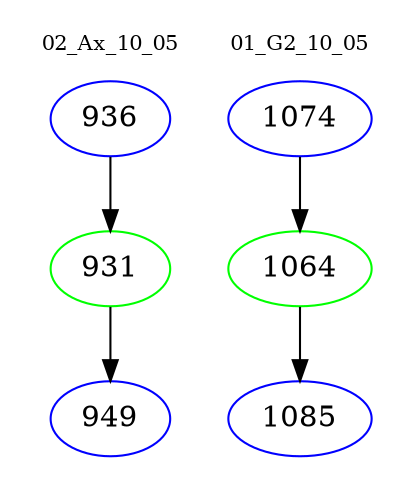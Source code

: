 digraph{
subgraph cluster_0 {
color = white
label = "02_Ax_10_05";
fontsize=10;
T0_936 [label="936", color="blue"]
T0_936 -> T0_931 [color="black"]
T0_931 [label="931", color="green"]
T0_931 -> T0_949 [color="black"]
T0_949 [label="949", color="blue"]
}
subgraph cluster_1 {
color = white
label = "01_G2_10_05";
fontsize=10;
T1_1074 [label="1074", color="blue"]
T1_1074 -> T1_1064 [color="black"]
T1_1064 [label="1064", color="green"]
T1_1064 -> T1_1085 [color="black"]
T1_1085 [label="1085", color="blue"]
}
}
